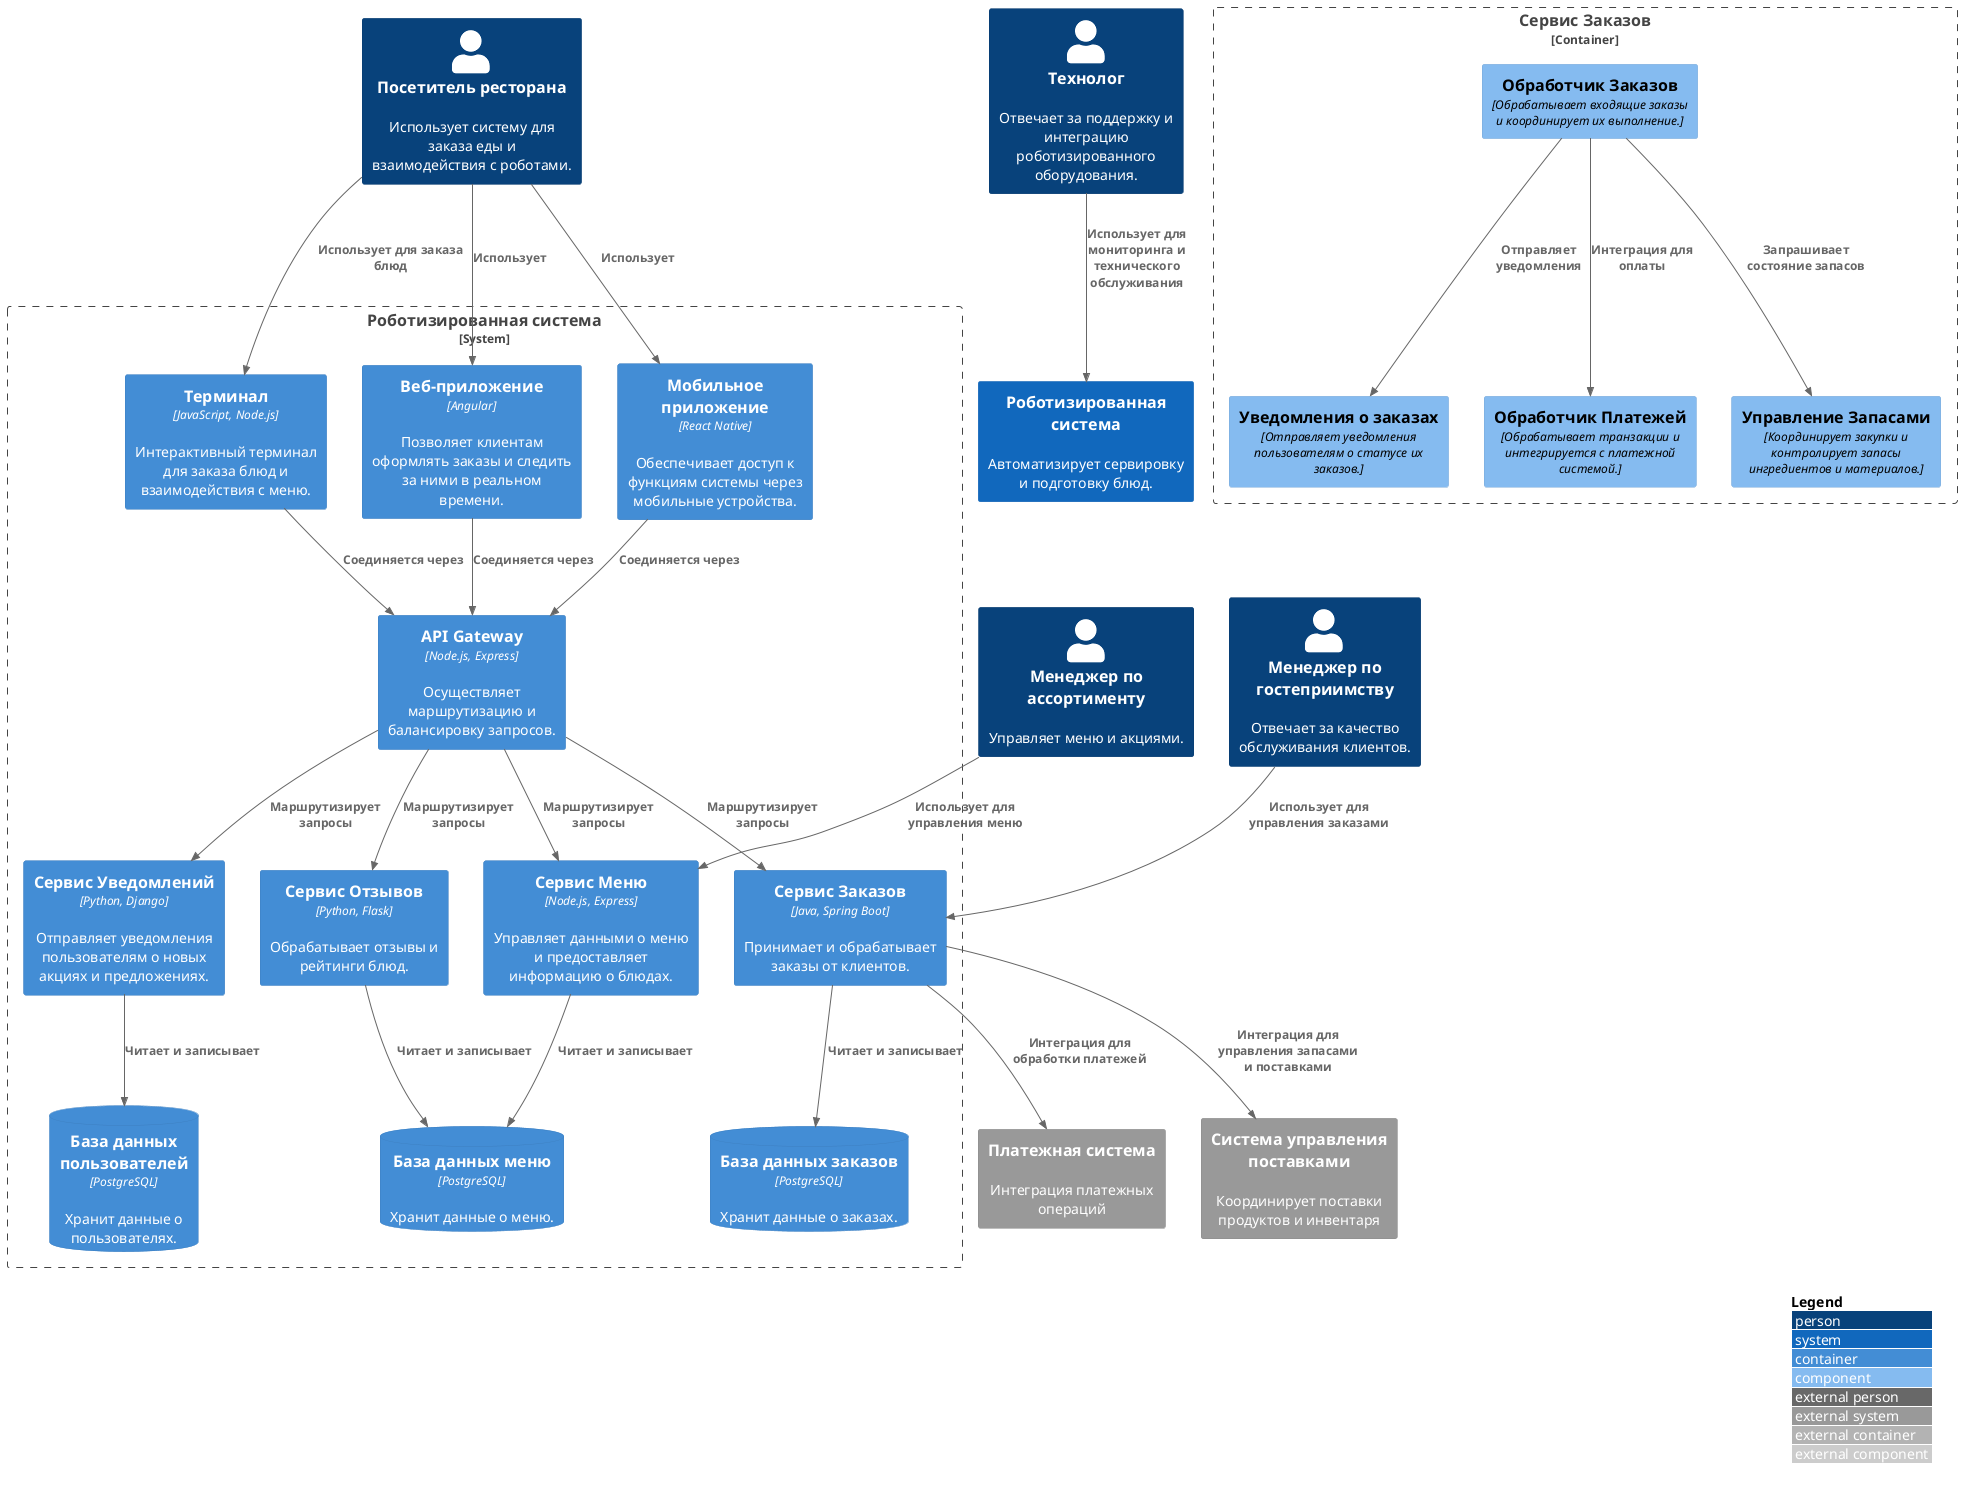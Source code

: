 @startuml Detailed_C4_Model

!include <C4/C4_Context.puml>
!include <C4/C4_Container.puml>
!include <C4/C4_Component.puml>

' Контекстная диаграмма
LAYOUT_WITH_LEGEND()

Person(visitor, "Посетитель ресторана", "Использует систему для заказа еды и взаимодействия с роботами.")
Person(hospManager, "Менеджер по гостеприимству", "Отвечает за качество обслуживания клиентов.")
Person(assortmentManager, "Менеджер по ассортименту", "Управляет меню и акциями.")
Person(technologist, "Технолог", "Отвечает за поддержку и интеграцию роботизированного оборудования.")

System(robotics, "Роботизированная система", "Автоматизирует сервировку и подготовку блюд.")
System_Ext(paymentGateway, "Платежная система", "Интеграция платежных операций")
System_Ext(supplyChainSystem, "Система управления поставками", "Координирует поставки продуктов и инвентаря")

' Контейнерная диаграмма
System_Boundary(c2, "Роботизированная система") {
    Container(webApp, "Веб-приложение", "Angular", "Позволяет клиентам оформлять заказы и следить за ними в реальном времени.")
    Container(mobileApp, "Мобильное приложение", "React Native", "Обеспечивает доступ к функциям системы через мобильные устройства.")
    Container(apiGateway, "API Gateway", "Node.js, Express", "Осуществляет маршрутизацию и балансировку запросов.")
    Container(orderService, "Сервис Заказов", "Java, Spring Boot", "Принимает и обрабатывает заказы от клиентов.")
    Container(reviewService, "Сервис Отзывов", "Python, Flask", "Обрабатывает отзывы и рейтинги блюд.")
    ContainerDb(dbOrder, "База данных заказов", "PostgreSQL", "Хранит данные о заказах.")
    ContainerDb(dbUser, "База данных пользователей", "PostgreSQL", "Хранит данные о пользователях.")
    ContainerDb(dbMenu, "База данных меню", "PostgreSQL", "Хранит данные о меню.")
    Container(terminal, "Терминал", "JavaScript, Node.js", "Интерактивный терминал для заказа блюд и взаимодействия с меню.")
    Container(menuService, "Сервис Меню", "Node.js, Express", "Управляет данными о меню и предоставляет информацию о блюдах.")
    Container(notificationService, "Сервис Уведомлений", "Python, Django", "Отправляет уведомления пользователям о новых акциях и предложениях.")

    Rel(visitor, webApp, "Использует")
    Rel(visitor, mobileApp, "Использует")
    Rel(visitor, terminal, "Использует для заказа блюд")
    Rel(webApp, apiGateway, "Соединяется через")
    Rel(mobileApp, apiGateway, "Соединяется через")
    Rel(terminal, apiGateway, "Соединяется через")
    Rel(apiGateway, orderService, "Маршрутизирует запросы")
    Rel(apiGateway, reviewService, "Маршрутизирует запросы")
    Rel(apiGateway, menuService, "Маршрутизирует запросы")
    Rel(apiGateway, notificationService, "Маршрутизирует запросы")
    Rel(orderService, dbOrder, "Читает и записывает")
    Rel(reviewService, dbMenu, "Читает и записывает")
    Rel(menuService, dbMenu, "Читает и записывает")
    Rel(notificationService, dbUser, "Читает и записывает")
}

' Компонентная диаграмма
Container_Boundary(c3, "Сервис Заказов") {
    Component(orderProcessing, "Обработчик Заказов", "Обрабатывает входящие заказы и координирует их выполнение.")
    Component(paymentProcessing, "Обработчик Платежей", "Обрабатывает транзакции и интегрируется с платежной системой.")
    Component(inventoryManagement, "Управление Запасами", "Координирует закупки и контролирует запасы ингредиентов и материалов.")
    Component(orderNotification, "Уведомления о заказах", "Отправляет уведомления пользователям о статусе их заказов.")

    Rel(orderProcessing, paymentProcessing, "Интеграция для оплаты")
    Rel(orderProcessing, inventoryManagement, "Запрашивает состояние запасов")
    Rel(orderProcessing, orderNotification, "Отправляет уведомления")
}

' Связи между системами и пользователями
Rel_D(hospManager, orderService, "Использует для управления заказами")
Rel_D(assortmentManager, menuService, "Использует для управления меню")
Rel_D(technologist, robotics, "Использует для мониторинга и технического обслуживания")

' Внешние интеграции
Rel_D(orderService, paymentGateway, "Интеграция для обработки платежей")
Rel_D(orderService, supplyChainSystem, "Интеграция для управления запасами и поставками")

@enduml
